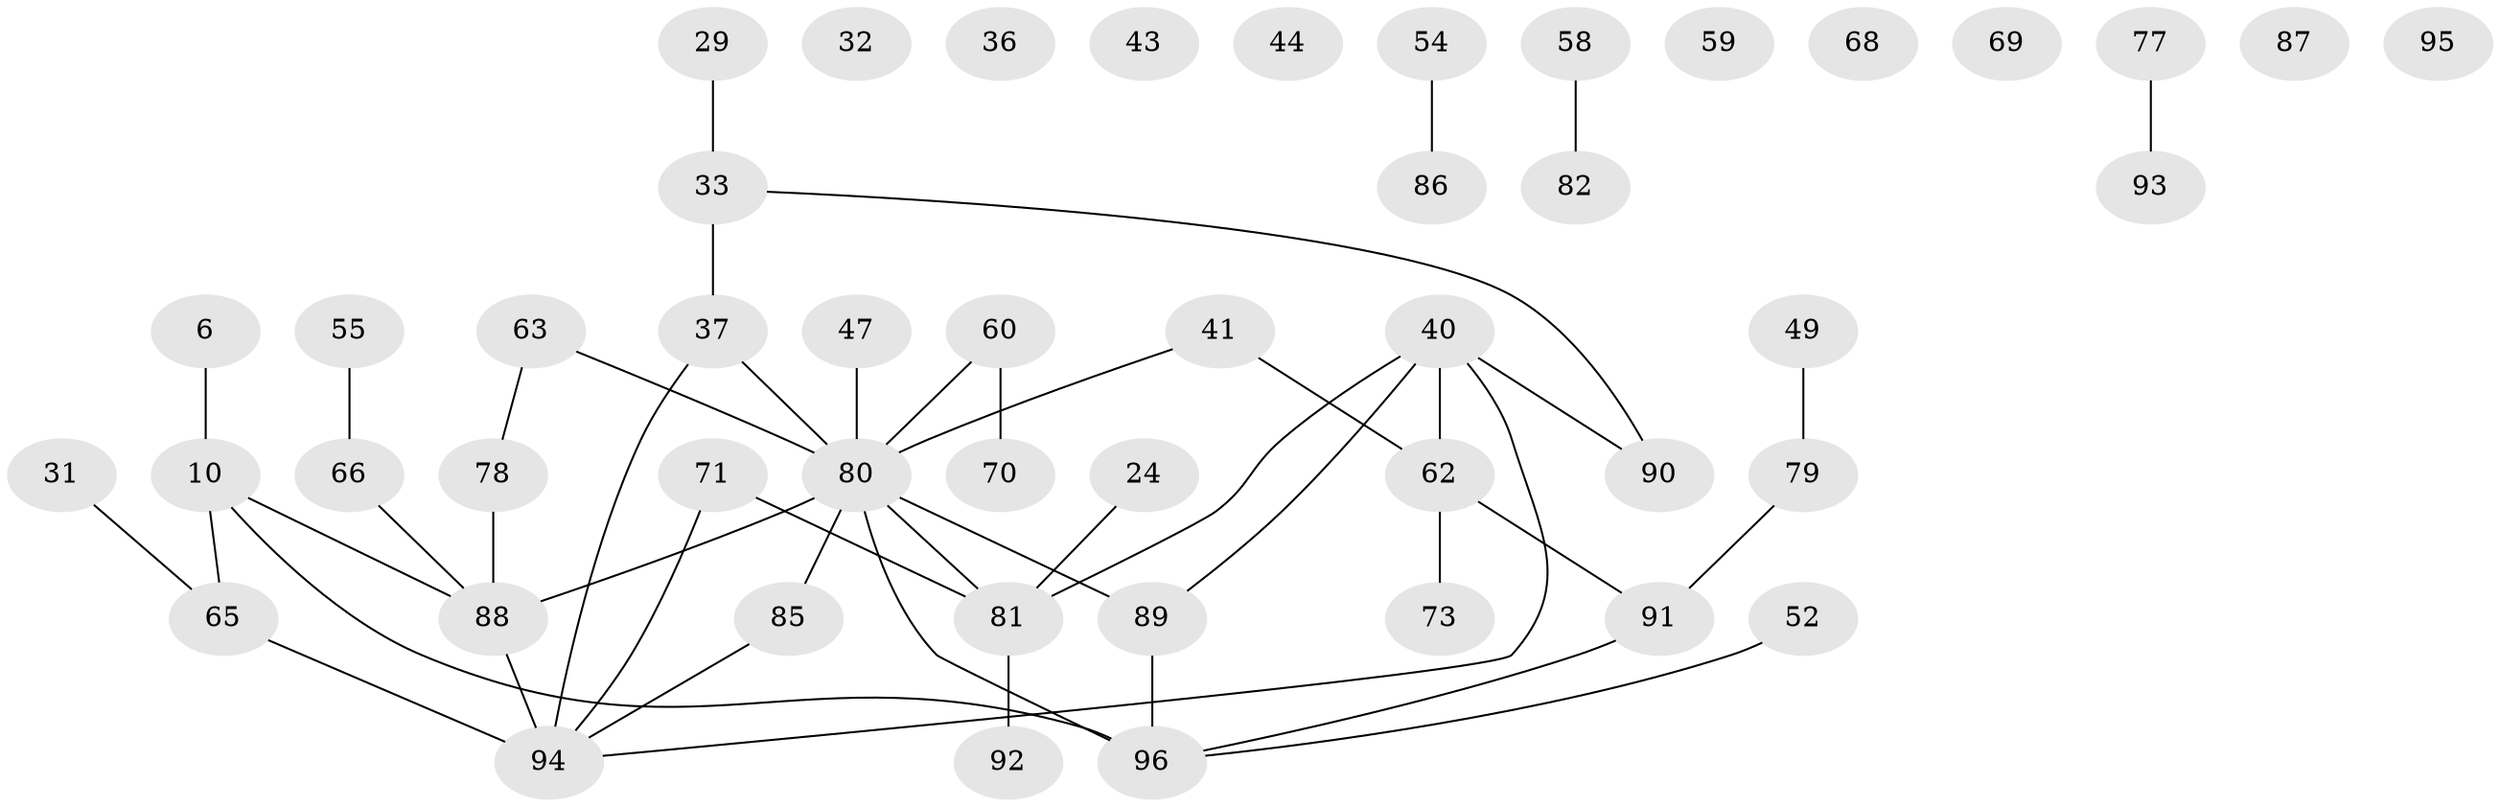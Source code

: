// original degree distribution, {2: 0.23958333333333334, 1: 0.2604166666666667, 4: 0.125, 3: 0.20833333333333334, 5: 0.07291666666666667, 0: 0.08333333333333333, 6: 0.010416666666666666}
// Generated by graph-tools (version 1.1) at 2025/40/03/09/25 04:40:32]
// undirected, 48 vertices, 47 edges
graph export_dot {
graph [start="1"]
  node [color=gray90,style=filled];
  6;
  10;
  24;
  29 [super="+15"];
  31;
  32;
  33 [super="+18"];
  36;
  37;
  40 [super="+12+11"];
  41 [super="+17"];
  43;
  44;
  47;
  49;
  52;
  54;
  55;
  58;
  59;
  60;
  62 [super="+8+50"];
  63;
  65 [super="+9"];
  66;
  68;
  69 [super="+39"];
  70;
  71 [super="+46+20+26"];
  73 [super="+56"];
  77;
  78;
  79 [super="+1+4"];
  80 [super="+67+61"];
  81 [super="+28+53"];
  82;
  85 [super="+74+38"];
  86;
  87;
  88 [super="+57+35+83"];
  89 [super="+72"];
  90;
  91 [super="+84"];
  92;
  93;
  94 [super="+75+23"];
  95;
  96 [super="+76"];
  6 -- 10;
  10 -- 65 [weight=2];
  10 -- 96;
  10 -- 88;
  24 -- 81;
  29 -- 33;
  31 -- 65;
  33 -- 37 [weight=2];
  33 -- 90;
  37 -- 80 [weight=2];
  37 -- 94;
  40 -- 90;
  40 -- 81 [weight=2];
  40 -- 94 [weight=2];
  40 -- 89;
  40 -- 62;
  41 -- 80;
  41 -- 62;
  47 -- 80;
  49 -- 79;
  52 -- 96;
  54 -- 86;
  55 -- 66;
  58 -- 82;
  60 -- 70;
  60 -- 80;
  62 -- 73 [weight=3];
  62 -- 91 [weight=2];
  63 -- 78;
  63 -- 80;
  65 -- 94 [weight=3];
  66 -- 88;
  71 -- 94;
  71 -- 81;
  77 -- 93;
  78 -- 88;
  79 -- 91;
  80 -- 81 [weight=3];
  80 -- 89 [weight=3];
  80 -- 88;
  80 -- 85;
  80 -- 96;
  81 -- 92;
  85 -- 94;
  88 -- 94 [weight=2];
  89 -- 96;
  91 -- 96;
}

